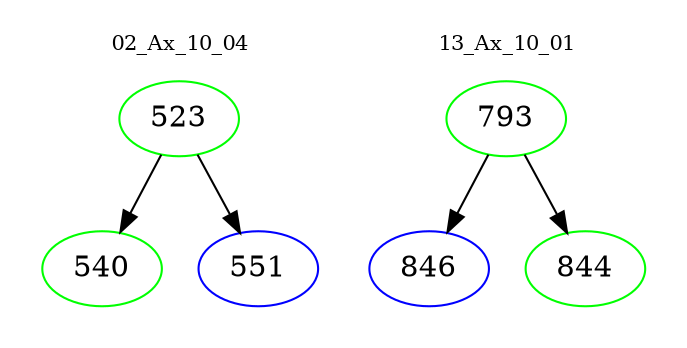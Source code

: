 digraph{
subgraph cluster_0 {
color = white
label = "02_Ax_10_04";
fontsize=10;
T0_523 [label="523", color="green"]
T0_523 -> T0_540 [color="black"]
T0_540 [label="540", color="green"]
T0_523 -> T0_551 [color="black"]
T0_551 [label="551", color="blue"]
}
subgraph cluster_1 {
color = white
label = "13_Ax_10_01";
fontsize=10;
T1_793 [label="793", color="green"]
T1_793 -> T1_846 [color="black"]
T1_846 [label="846", color="blue"]
T1_793 -> T1_844 [color="black"]
T1_844 [label="844", color="green"]
}
}
